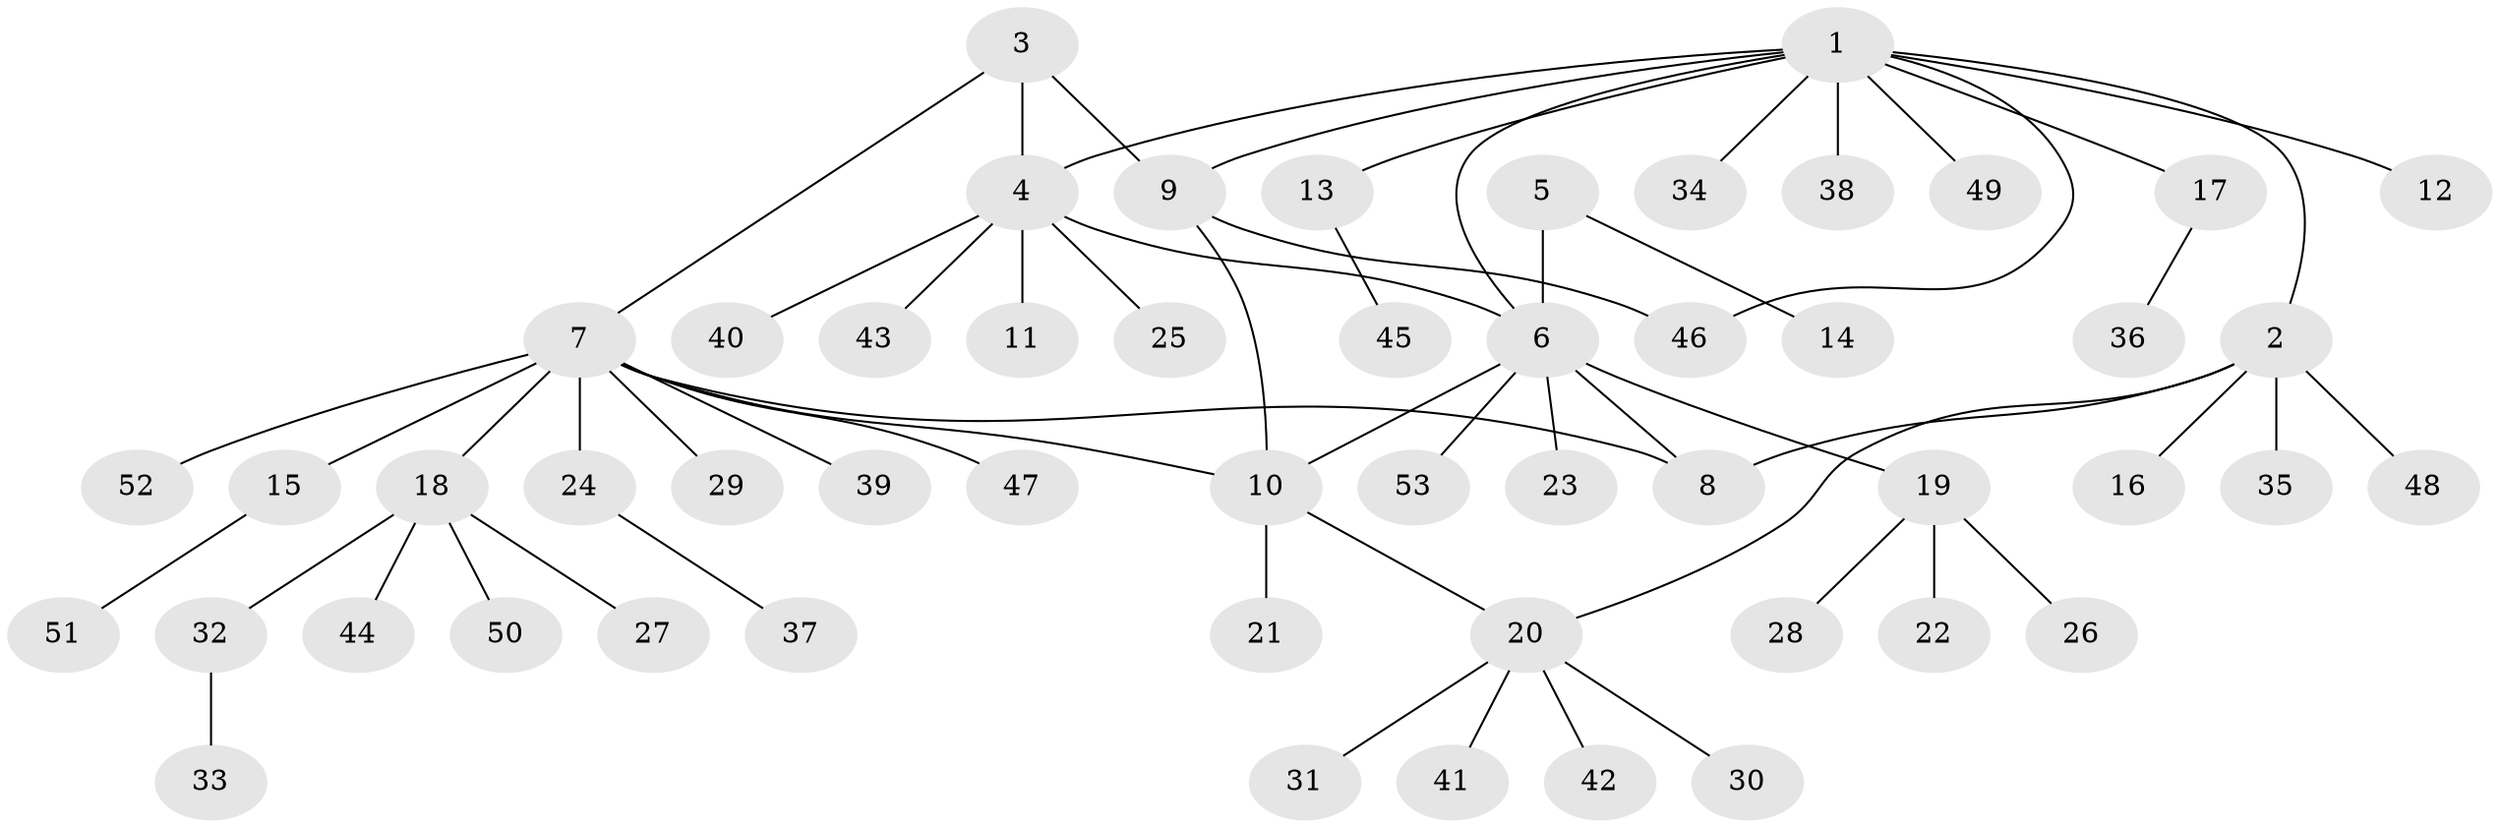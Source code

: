 // Generated by graph-tools (version 1.1) at 2025/26/03/09/25 03:26:40]
// undirected, 53 vertices, 60 edges
graph export_dot {
graph [start="1"]
  node [color=gray90,style=filled];
  1;
  2;
  3;
  4;
  5;
  6;
  7;
  8;
  9;
  10;
  11;
  12;
  13;
  14;
  15;
  16;
  17;
  18;
  19;
  20;
  21;
  22;
  23;
  24;
  25;
  26;
  27;
  28;
  29;
  30;
  31;
  32;
  33;
  34;
  35;
  36;
  37;
  38;
  39;
  40;
  41;
  42;
  43;
  44;
  45;
  46;
  47;
  48;
  49;
  50;
  51;
  52;
  53;
  1 -- 2;
  1 -- 4;
  1 -- 6;
  1 -- 9;
  1 -- 12;
  1 -- 13;
  1 -- 17;
  1 -- 34;
  1 -- 38;
  1 -- 46;
  1 -- 49;
  2 -- 8;
  2 -- 16;
  2 -- 20;
  2 -- 35;
  2 -- 48;
  3 -- 4;
  3 -- 7;
  3 -- 9;
  4 -- 6;
  4 -- 11;
  4 -- 25;
  4 -- 40;
  4 -- 43;
  5 -- 6;
  5 -- 14;
  6 -- 8;
  6 -- 10;
  6 -- 19;
  6 -- 23;
  6 -- 53;
  7 -- 8;
  7 -- 10;
  7 -- 15;
  7 -- 18;
  7 -- 24;
  7 -- 29;
  7 -- 39;
  7 -- 47;
  7 -- 52;
  9 -- 10;
  9 -- 46;
  10 -- 20;
  10 -- 21;
  13 -- 45;
  15 -- 51;
  17 -- 36;
  18 -- 27;
  18 -- 32;
  18 -- 44;
  18 -- 50;
  19 -- 22;
  19 -- 26;
  19 -- 28;
  20 -- 30;
  20 -- 31;
  20 -- 41;
  20 -- 42;
  24 -- 37;
  32 -- 33;
}
